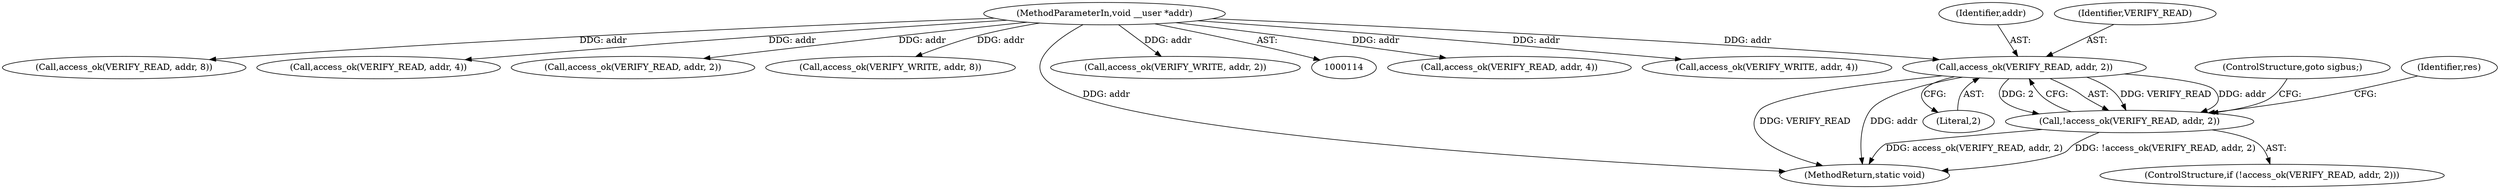 digraph "0_linux_a8b0ca17b80e92faab46ee7179ba9e99ccb61233_12@pointer" {
"1000209" [label="(Call,access_ok(VERIFY_READ, addr, 2))"];
"1000116" [label="(MethodParameterIn,void __user *addr)"];
"1000208" [label="(Call,!access_ok(VERIFY_READ, addr, 2))"];
"1000234" [label="(Call,access_ok(VERIFY_READ, addr, 4))"];
"1000311" [label="(Call,access_ok(VERIFY_WRITE, addr, 4))"];
"1000207" [label="(ControlStructure,if (!access_ok(VERIFY_READ, addr, 2)))"];
"1000260" [label="(Call,access_ok(VERIFY_READ, addr, 8))"];
"1000211" [label="(Identifier,addr)"];
"1000184" [label="(Call,access_ok(VERIFY_READ, addr, 4))"];
"1000209" [label="(Call,access_ok(VERIFY_READ, addr, 2))"];
"1000159" [label="(Call,access_ok(VERIFY_READ, addr, 2))"];
"1000213" [label="(ControlStructure,goto sigbus;)"];
"1000208" [label="(Call,!access_ok(VERIFY_READ, addr, 2))"];
"1000336" [label="(Call,access_ok(VERIFY_WRITE, addr, 8))"];
"1000416" [label="(MethodReturn,static void)"];
"1000116" [label="(MethodParameterIn,void __user *addr)"];
"1000210" [label="(Identifier,VERIFY_READ)"];
"1000212" [label="(Literal,2)"];
"1000215" [label="(Identifier,res)"];
"1000286" [label="(Call,access_ok(VERIFY_WRITE, addr, 2))"];
"1000209" -> "1000208"  [label="AST: "];
"1000209" -> "1000212"  [label="CFG: "];
"1000210" -> "1000209"  [label="AST: "];
"1000211" -> "1000209"  [label="AST: "];
"1000212" -> "1000209"  [label="AST: "];
"1000208" -> "1000209"  [label="CFG: "];
"1000209" -> "1000416"  [label="DDG: VERIFY_READ"];
"1000209" -> "1000416"  [label="DDG: addr"];
"1000209" -> "1000208"  [label="DDG: VERIFY_READ"];
"1000209" -> "1000208"  [label="DDG: addr"];
"1000209" -> "1000208"  [label="DDG: 2"];
"1000116" -> "1000209"  [label="DDG: addr"];
"1000116" -> "1000114"  [label="AST: "];
"1000116" -> "1000416"  [label="DDG: addr"];
"1000116" -> "1000159"  [label="DDG: addr"];
"1000116" -> "1000184"  [label="DDG: addr"];
"1000116" -> "1000234"  [label="DDG: addr"];
"1000116" -> "1000260"  [label="DDG: addr"];
"1000116" -> "1000286"  [label="DDG: addr"];
"1000116" -> "1000311"  [label="DDG: addr"];
"1000116" -> "1000336"  [label="DDG: addr"];
"1000208" -> "1000207"  [label="AST: "];
"1000213" -> "1000208"  [label="CFG: "];
"1000215" -> "1000208"  [label="CFG: "];
"1000208" -> "1000416"  [label="DDG: access_ok(VERIFY_READ, addr, 2)"];
"1000208" -> "1000416"  [label="DDG: !access_ok(VERIFY_READ, addr, 2)"];
}
